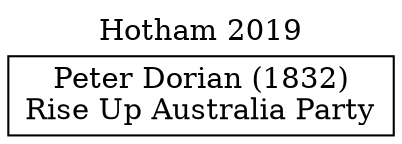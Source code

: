// House preference flow
digraph "Peter Dorian (1832)_Hotham_2019" {
	graph [label="Hotham 2019" labelloc=t mclimit=10]
	node [shape=box]
	"Peter Dorian (1832)" [label="Peter Dorian (1832)
Rise Up Australia Party"]
}
